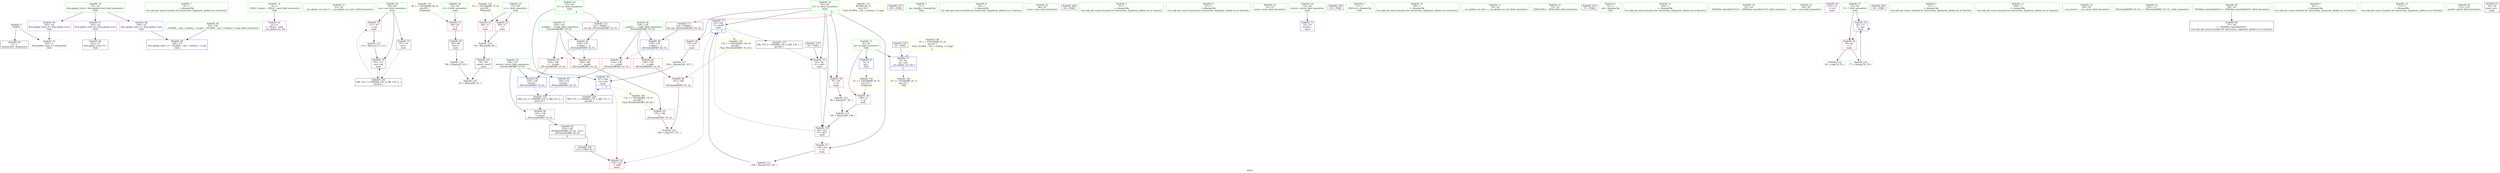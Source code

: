 digraph "SVFG" {
	label="SVFG";

	Node0x55873339deb0 [shape=record,color=grey,label="{NodeID: 0\nNullPtr}"];
	Node0x55873339deb0 -> Node0x5587333a6240[style=solid];
	Node0x55873339deb0 -> Node0x5587333a8d10[style=solid];
	Node0x5587333a44d0 [shape=record,color=green,label="{NodeID: 7\n70\<--1\n\<--dummyObj\nCan only get source location for instruction, argument, global var or function.}"];
	Node0x5587333a4b20 [shape=record,color=green,label="{NodeID: 14\n4\<--6\n_ZStL8__ioinit\<--_ZStL8__ioinit_field_insensitive\nGlob }"];
	Node0x5587333a4b20 -> Node0x5587333a6780[style=solid];
	Node0x5587333a5220 [shape=record,color=green,label="{NodeID: 21\n41\<--42\n__cxx_global_var_init.1\<--__cxx_global_var_init.1_field_insensitive\n}"];
	Node0x5587333a5860 [shape=record,color=green,label="{NodeID: 28\n63\<--64\ncas\<--cas_field_insensitive\nmain\n}"];
	Node0x5587333a5860 -> Node0x5587333a8050[style=solid];
	Node0x5587333a5860 -> Node0x5587333a8fb0[style=solid];
	Node0x5587333a5860 -> Node0x5587333a9490[style=solid];
	Node0x5587333ac240 [shape=record,color=grey,label="{NodeID: 118\n86 = Binary(87, 85, )\n}"];
	Node0x5587333ac240 -> Node0x5587333ac540[style=solid];
	Node0x5587333a5ed0 [shape=record,color=green,label="{NodeID: 35\n136\<--137\nretval\<--retval_field_insensitive\n_ZSt3minIdERKT_S2_S2_\n}"];
	Node0x5587333a5ed0 -> Node0x5587333a8460[style=solid];
	Node0x5587333a5ed0 -> Node0x5587333a9700[style=solid];
	Node0x5587333a5ed0 -> Node0x5587333a97d0[style=solid];
	Node0x5587333a6510 [shape=record,color=black,label="{NodeID: 42\n85\<--84\nconv\<--\nmain\n}"];
	Node0x5587333a6510 -> Node0x5587333ac240[style=solid];
	Node0x5587333b2790 [shape=record,color=yellow,style=double,label="{NodeID: 132\n7V_1 = ENCHI(MR_7V_0)\npts\{58 \}\nFun[main]}"];
	Node0x5587333b2790 -> Node0x5587333a7d10[style=dashed];
	Node0x5587333b2790 -> Node0x5587333a7de0[style=dashed];
	Node0x5587333a7b40 [shape=record,color=purple,label="{NodeID: 49\n165\<--14\nllvm.global_ctors_2\<--llvm.global_ctors\nGlob }"];
	Node0x5587333a7b40 -> Node0x5587333a8d10[style=solid];
	Node0x5587333b2de0 [shape=record,color=yellow,style=double,label="{NodeID: 139\n15V_1 = ENCHI(MR_15V_0)\npts\{66 \}\nFun[_ZSt3minIdERKT_S2_S2_]}"];
	Node0x5587333b2de0 -> Node0x5587333a8940[style=dashed];
	Node0x5587333a8120 [shape=record,color=red,label="{NodeID: 56\n97\<--65\n\<--r1\nmain\n}"];
	Node0x5587333a8120 -> Node0x5587333ac6c0[style=solid];
	Node0x5587333a86d0 [shape=record,color=red,label="{NodeID: 63\n144\<--140\n\<--__b.addr\n_ZSt3minIdERKT_S2_S2_\n}"];
	Node0x5587333a86d0 -> Node0x5587333a8870[style=solid];
	Node0x5587333b44c0 [shape=record,color=yellow,style=double,label="{NodeID: 153\nRETMU(2V_2)\npts\{10 \}\nFun[_GLOBAL__sub_I_coolwyj_1_0.cpp]}"];
	Node0x5587333a8d10 [shape=record,color=blue, style = dotted,label="{NodeID: 70\n165\<--3\nllvm.global_ctors_2\<--dummyVal\nGlob }"];
	Node0x5587333a92f0 [shape=record,color=blue,label="{NodeID: 77\n65\<--104\nr1\<--mul8\nmain\n|{|<s3>8}}"];
	Node0x5587333a92f0 -> Node0x5587333a82c0[style=dashed];
	Node0x5587333a92f0 -> Node0x5587333a8390[style=dashed];
	Node0x5587333a92f0 -> Node0x5587333b1080[style=dashed];
	Node0x5587333a92f0:s3 -> Node0x5587333b2de0[style=dashed,color=red];
	Node0x5587333baca0 [shape=record,color=black,label="{NodeID: 167\n120 = PHI()\n}"];
	Node0x5587333a3690 [shape=record,color=green,label="{NodeID: 1\n7\<--1\n__dso_handle\<--dummyObj\nGlob }"];
	Node0x5587333a4560 [shape=record,color=green,label="{NodeID: 8\n78\<--1\n\<--dummyObj\nCan only get source location for instruction, argument, global var or function.}"];
	Node0x5587333a4c20 [shape=record,color=green,label="{NodeID: 15\n8\<--10\npi\<--pi_field_insensitive\nGlob }"];
	Node0x5587333a4c20 -> Node0x5587333a7c40[style=solid];
	Node0x5587333a4c20 -> Node0x5587333a8a10[style=solid];
	Node0x5587333a4c20 -> Node0x5587333a8e10[style=solid];
	Node0x5587333a5320 [shape=record,color=green,label="{NodeID: 22\n46\<--47\nacos\<--acos_field_insensitive\n}"];
	Node0x5587333a5930 [shape=record,color=green,label="{NodeID: 29\n65\<--66\nr1\<--r1_field_insensitive\nmain\n|{|<s6>8}}"];
	Node0x5587333a5930 -> Node0x5587333a8120[style=solid];
	Node0x5587333a5930 -> Node0x5587333a81f0[style=solid];
	Node0x5587333a5930 -> Node0x5587333a82c0[style=solid];
	Node0x5587333a5930 -> Node0x5587333a9150[style=solid];
	Node0x5587333a5930 -> Node0x5587333a9220[style=solid];
	Node0x5587333a5930 -> Node0x5587333a92f0[style=solid];
	Node0x5587333a5930:s6 -> Node0x5587333bb250[style=solid,color=red];
	Node0x5587333ac3c0 [shape=record,color=grey,label="{NodeID: 119\n90 = Binary(88, 89, )\n}"];
	Node0x5587333ac3c0 -> Node0x5587333a65e0[style=solid];
	Node0x5587333a5fa0 [shape=record,color=green,label="{NodeID: 36\n138\<--139\n__a.addr\<--__a.addr_field_insensitive\n_ZSt3minIdERKT_S2_S2_\n}"];
	Node0x5587333a5fa0 -> Node0x5587333a8530[style=solid];
	Node0x5587333a5fa0 -> Node0x5587333a8600[style=solid];
	Node0x5587333a5fa0 -> Node0x5587333a9560[style=solid];
	Node0x5587333b0b80 [shape=record,color=black,label="{NodeID: 126\nMR_13V_3 = PHI(MR_13V_4, MR_13V_2, )\npts\{64 \}\n}"];
	Node0x5587333b0b80 -> Node0x5587333a8050[style=dashed];
	Node0x5587333b0b80 -> Node0x5587333a9490[style=dashed];
	Node0x5587333a65e0 [shape=record,color=black,label="{NodeID: 43\n91\<--90\nconv4\<--mul3\nmain\n}"];
	Node0x5587333a65e0 -> Node0x5587333ac540[style=solid];
	Node0x5587333b2870 [shape=record,color=yellow,style=double,label="{NodeID: 133\n9V_1 = ENCHI(MR_9V_0)\npts\{60 \}\nFun[main]}"];
	Node0x5587333b2870 -> Node0x5587333a7eb0[style=dashed];
	Node0x5587333a7c40 [shape=record,color=red,label="{NodeID: 50\n100\<--8\n\<--pi\nmain\n}"];
	Node0x5587333a7c40 -> Node0x5587333abc40[style=solid];
	Node0x5587333b2ef0 [shape=record,color=yellow,style=double,label="{NodeID: 140\n17V_1 = ENCHI(MR_17V_0)\npts\{68 \}\nFun[_ZSt3minIdERKT_S2_S2_]}"];
	Node0x5587333b2ef0 -> Node0x5587333a8870[style=dashed];
	Node0x5587333a81f0 [shape=record,color=red,label="{NodeID: 57\n103\<--65\n\<--r1\nmain\n}"];
	Node0x5587333a81f0 -> Node0x5587333abac0[style=solid];
	Node0x5587333a87a0 [shape=record,color=red,label="{NodeID: 64\n150\<--140\n\<--__b.addr\n_ZSt3minIdERKT_S2_S2_\n}"];
	Node0x5587333a87a0 -> Node0x5587333a9700[style=solid];
	Node0x5587333a8e10 [shape=record,color=blue,label="{NodeID: 71\n8\<--44\npi\<--call\n__cxx_global_var_init.1\n|{<s0>11}}"];
	Node0x5587333a8e10:s0 -> Node0x5587333b4e00[style=dashed,color=blue];
	Node0x5587333a93c0 [shape=record,color=blue,label="{NodeID: 78\n67\<--108\nr2\<--sub\nmain\n|{|<s2>8}}"];
	Node0x5587333a93c0 -> Node0x5587333a8390[style=dashed];
	Node0x5587333a93c0 -> Node0x5587333b1580[style=dashed];
	Node0x5587333a93c0:s2 -> Node0x5587333b2ef0[style=dashed,color=red];
	Node0x5587333bad70 [shape=record,color=black,label="{NodeID: 168\n82 = PHI()\n}"];
	Node0x5587333a3720 [shape=record,color=green,label="{NodeID: 2\n9\<--1\n\<--dummyObj\nCan only get source location for instruction, argument, global var or function.}"];
	Node0x5587333a4620 [shape=record,color=green,label="{NodeID: 9\n87\<--1\n\<--dummyObj\nCan only get source location for instruction, argument, global var or function.}"];
	Node0x5587333a4d20 [shape=record,color=green,label="{NodeID: 16\n14\<--18\nllvm.global_ctors\<--llvm.global_ctors_field_insensitive\nGlob }"];
	Node0x5587333a4d20 -> Node0x5587333a6920[style=solid];
	Node0x5587333a4d20 -> Node0x5587333a7a40[style=solid];
	Node0x5587333a4d20 -> Node0x5587333a7b40[style=solid];
	Node0x5587333a5420 [shape=record,color=green,label="{NodeID: 23\n52\<--53\nmain\<--main_field_insensitive\n}"];
	Node0x5587333abac0 [shape=record,color=grey,label="{NodeID: 113\n104 = Binary(103, 105, )\n}"];
	Node0x5587333abac0 -> Node0x5587333a92f0[style=solid];
	Node0x5587333a5a00 [shape=record,color=green,label="{NodeID: 30\n67\<--68\nr2\<--r2_field_insensitive\nmain\n|{|<s1>8}}"];
	Node0x5587333a5a00 -> Node0x5587333a93c0[style=solid];
	Node0x5587333a5a00:s1 -> Node0x5587333bb3e0[style=solid,color=red];
	Node0x5587333ac540 [shape=record,color=grey,label="{NodeID: 120\n92 = Binary(86, 91, )\n}"];
	Node0x5587333a6070 [shape=record,color=green,label="{NodeID: 37\n140\<--141\n__b.addr\<--__b.addr_field_insensitive\n_ZSt3minIdERKT_S2_S2_\n}"];
	Node0x5587333a6070 -> Node0x5587333a86d0[style=solid];
	Node0x5587333a6070 -> Node0x5587333a87a0[style=solid];
	Node0x5587333a6070 -> Node0x5587333a9630[style=solid];
	Node0x5587333b1080 [shape=record,color=black,label="{NodeID: 127\nMR_15V_2 = PHI(MR_15V_5, MR_15V_1, )\npts\{66 \}\n}"];
	Node0x5587333b1080 -> Node0x5587333a9150[style=dashed];
	Node0x5587333a66b0 [shape=record,color=black,label="{NodeID: 44\n133\<--156\n_ZSt3minIdERKT_S2_S2__ret\<--\n_ZSt3minIdERKT_S2_S2_\n|{<s0>8}}"];
	Node0x5587333a66b0:s0 -> Node0x5587333ba240[style=solid,color=blue];
	Node0x5587333a7d10 [shape=record,color=red,label="{NodeID: 51\n88\<--57\n\<--v\nmain\n}"];
	Node0x5587333a7d10 -> Node0x5587333ac3c0[style=solid];
	Node0x5587333a82c0 [shape=record,color=red,label="{NodeID: 58\n107\<--65\n\<--r1\nmain\n}"];
	Node0x5587333a82c0 -> Node0x5587333ac0c0[style=solid];
	Node0x5587333a8870 [shape=record,color=red,label="{NodeID: 65\n145\<--144\n\<--\n_ZSt3minIdERKT_S2_S2_\n}"];
	Node0x5587333a8870 -> Node0x5587333ac840[style=solid];
	Node0x5587333a8ee0 [shape=record,color=blue,label="{NodeID: 72\n55\<--70\nretval\<--\nmain\n}"];
	Node0x5587333b4e00 [shape=record,color=yellow,style=double,label="{NodeID: 162\n2V_2 = CSCHI(MR_2V_1)\npts\{10 \}\nCS[]}"];
	Node0x5587333a9490 [shape=record,color=blue,label="{NodeID: 79\n63\<--112\ncas\<--inc\nmain\n}"];
	Node0x5587333a9490 -> Node0x5587333b0b80[style=dashed];
	Node0x5587333baff0 [shape=record,color=black,label="{NodeID: 169\n83 = PHI()\n}"];
	Node0x5587333a39d0 [shape=record,color=green,label="{NodeID: 3\n11\<--1\n_ZSt3cin\<--dummyObj\nGlob }"];
	Node0x5587333a4720 [shape=record,color=green,label="{NodeID: 10\n99\<--1\n\<--dummyObj\nCan only get source location for instruction, argument, global var or function.}"];
	Node0x5587333a4e20 [shape=record,color=green,label="{NodeID: 17\n19\<--20\n__cxx_global_var_init\<--__cxx_global_var_init_field_insensitive\n}"];
	Node0x5587333a5520 [shape=record,color=green,label="{NodeID: 24\n55\<--56\nretval\<--retval_field_insensitive\nmain\n}"];
	Node0x5587333a5520 -> Node0x5587333a8ee0[style=solid];
	Node0x5587333abc40 [shape=record,color=grey,label="{NodeID: 114\n101 = Binary(98, 100, )\n}"];
	Node0x5587333abc40 -> Node0x5587333a9220[style=solid];
	Node0x5587333a5ad0 [shape=record,color=green,label="{NodeID: 31\n73\<--74\n_ZNSirsERi\<--_ZNSirsERi_field_insensitive\n}"];
	Node0x5587333ac6c0 [shape=record,color=grey,label="{NodeID: 121\n98 = Binary(97, 99, )\n}"];
	Node0x5587333ac6c0 -> Node0x5587333abc40[style=solid];
	Node0x5587333a6140 [shape=record,color=green,label="{NodeID: 38\n16\<--158\n_GLOBAL__sub_I_coolwyj_1_0.cpp\<--_GLOBAL__sub_I_coolwyj_1_0.cpp_field_insensitive\n}"];
	Node0x5587333a6140 -> Node0x5587333a8c10[style=solid];
	Node0x5587333b1580 [shape=record,color=black,label="{NodeID: 128\nMR_17V_2 = PHI(MR_17V_3, MR_17V_1, )\npts\{68 \}\n}"];
	Node0x5587333b1580 -> Node0x5587333a93c0[style=dashed];
	Node0x5587333a6780 [shape=record,color=purple,label="{NodeID: 45\n25\<--4\n\<--_ZStL8__ioinit\n__cxx_global_var_init\n}"];
	Node0x5587333a7de0 [shape=record,color=red,label="{NodeID: 52\n89\<--57\n\<--v\nmain\n}"];
	Node0x5587333a7de0 -> Node0x5587333ac3c0[style=solid];
	Node0x5587333a8390 [shape=record,color=red,label="{NodeID: 59\n118\<--115\n\<--call9\nmain\n}"];
	Node0x5587333a8940 [shape=record,color=red,label="{NodeID: 66\n147\<--146\n\<--\n_ZSt3minIdERKT_S2_S2_\n}"];
	Node0x5587333a8940 -> Node0x5587333ac840[style=solid];
	Node0x5587333a8fb0 [shape=record,color=blue,label="{NodeID: 73\n63\<--70\ncas\<--\nmain\n}"];
	Node0x5587333a8fb0 -> Node0x5587333b0b80[style=dashed];
	Node0x55873321dee0 [shape=record,color=black,label="{NodeID: 163\n72 = PHI()\n}"];
	Node0x5587333a9560 [shape=record,color=blue,label="{NodeID: 80\n138\<--134\n__a.addr\<--__a\n_ZSt3minIdERKT_S2_S2_\n}"];
	Node0x5587333a9560 -> Node0x5587333a8530[style=dashed];
	Node0x5587333a9560 -> Node0x5587333a8600[style=dashed];
	Node0x5587333bb0f0 [shape=record,color=black,label="{NodeID: 170\n93 = PHI()\n}"];
	Node0x5587333bb0f0 -> Node0x5587333a9150[style=solid];
	Node0x5587333a3a60 [shape=record,color=green,label="{NodeID: 4\n12\<--1\n.str\<--dummyObj\nGlob }"];
	Node0x5587333a4820 [shape=record,color=green,label="{NodeID: 11\n105\<--1\n\<--dummyObj\nCan only get source location for instruction, argument, global var or function.}"];
	Node0x5587333a4f20 [shape=record,color=green,label="{NodeID: 18\n23\<--24\n_ZNSt8ios_base4InitC1Ev\<--_ZNSt8ios_base4InitC1Ev_field_insensitive\n}"];
	Node0x5587333a55f0 [shape=record,color=green,label="{NodeID: 25\n57\<--58\nv\<--v_field_insensitive\nmain\n}"];
	Node0x5587333a55f0 -> Node0x5587333a7d10[style=solid];
	Node0x5587333a55f0 -> Node0x5587333a7de0[style=solid];
	Node0x5587333abdc0 [shape=record,color=grey,label="{NodeID: 115\n112 = Binary(111, 113, )\n}"];
	Node0x5587333abdc0 -> Node0x5587333a9490[style=solid];
	Node0x5587333a5bd0 [shape=record,color=green,label="{NodeID: 32\n94\<--95\nasin\<--asin_field_insensitive\n}"];
	Node0x5587333ac840 [shape=record,color=grey,label="{NodeID: 122\n148 = cmp(145, 147, )\n}"];
	Node0x5587333a6240 [shape=record,color=black,label="{NodeID: 39\n2\<--3\ndummyVal\<--dummyVal\n}"];
	Node0x5587333a6850 [shape=record,color=purple,label="{NodeID: 46\n119\<--12\n\<--.str\nmain\n}"];
	Node0x5587333a7eb0 [shape=record,color=red,label="{NodeID: 53\n84\<--59\n\<--d\nmain\n}"];
	Node0x5587333a7eb0 -> Node0x5587333a6510[style=solid];
	Node0x5587333a8460 [shape=record,color=red,label="{NodeID: 60\n156\<--136\n\<--retval\n_ZSt3minIdERKT_S2_S2_\n}"];
	Node0x5587333a8460 -> Node0x5587333a66b0[style=solid];
	Node0x5587333a8a10 [shape=record,color=blue,label="{NodeID: 67\n8\<--9\npi\<--\nGlob }"];
	Node0x5587333a8a10 -> Node0x5587333b25a0[style=dashed];
	Node0x5587333a9080 [shape=record,color=blue,label="{NodeID: 74\n61\<--77\nT\<--dec\nmain\n}"];
	Node0x5587333a9080 -> Node0x5587333a7f80[style=dashed];
	Node0x5587333a9080 -> Node0x5587333a9080[style=dashed];
	Node0x5587333b9fe0 [shape=record,color=black,label="{NodeID: 164\n26 = PHI()\n}"];
	Node0x5587333a9630 [shape=record,color=blue,label="{NodeID: 81\n140\<--135\n__b.addr\<--__b\n_ZSt3minIdERKT_S2_S2_\n}"];
	Node0x5587333a9630 -> Node0x5587333a86d0[style=dashed];
	Node0x5587333a9630 -> Node0x5587333a87a0[style=dashed];
	Node0x5587333bb250 [shape=record,color=black,label="{NodeID: 171\n134 = PHI(65, )\n0th arg _ZSt3minIdERKT_S2_S2_ }"];
	Node0x5587333bb250 -> Node0x5587333a9560[style=solid];
	Node0x5587333a3af0 [shape=record,color=green,label="{NodeID: 5\n15\<--1\n\<--dummyObj\nCan only get source location for instruction, argument, global var or function.}"];
	Node0x5587333a4920 [shape=record,color=green,label="{NodeID: 12\n109\<--1\n\<--dummyObj\nCan only get source location for instruction, argument, global var or function.}"];
	Node0x5587333a5020 [shape=record,color=green,label="{NodeID: 19\n29\<--30\n__cxa_atexit\<--__cxa_atexit_field_insensitive\n}"];
	Node0x5587333a56c0 [shape=record,color=green,label="{NodeID: 26\n59\<--60\nd\<--d_field_insensitive\nmain\n}"];
	Node0x5587333a56c0 -> Node0x5587333a7eb0[style=solid];
	Node0x5587333abf40 [shape=record,color=grey,label="{NodeID: 116\n77 = Binary(76, 78, )\n}"];
	Node0x5587333abf40 -> Node0x5587333a9080[style=solid];
	Node0x5587333a5cd0 [shape=record,color=green,label="{NodeID: 33\n116\<--117\n_ZSt3minIdERKT_S2_S2_\<--_ZSt3minIdERKT_S2_S2__field_insensitive\n}"];
	Node0x5587333ac9c0 [shape=record,color=grey,label="{NodeID: 123\n80 = cmp(76, 70, )\n}"];
	Node0x5587333a6340 [shape=record,color=black,label="{NodeID: 40\n27\<--28\n\<--_ZNSt8ios_base4InitD1Ev\nCan only get source location for instruction, argument, global var or function.}"];
	Node0x5587333b25a0 [shape=record,color=yellow,style=double,label="{NodeID: 130\n2V_1 = ENCHI(MR_2V_0)\npts\{10 \}\nFun[main]}"];
	Node0x5587333b25a0 -> Node0x5587333a7c40[style=dashed];
	Node0x5587333a6920 [shape=record,color=purple,label="{NodeID: 47\n163\<--14\nllvm.global_ctors_0\<--llvm.global_ctors\nGlob }"];
	Node0x5587333a6920 -> Node0x5587333a8b10[style=solid];
	Node0x5587333a7f80 [shape=record,color=red,label="{NodeID: 54\n76\<--61\n\<--T\nmain\n}"];
	Node0x5587333a7f80 -> Node0x5587333abf40[style=solid];
	Node0x5587333a7f80 -> Node0x5587333ac9c0[style=solid];
	Node0x5587333a8530 [shape=record,color=red,label="{NodeID: 61\n146\<--138\n\<--__a.addr\n_ZSt3minIdERKT_S2_S2_\n}"];
	Node0x5587333a8530 -> Node0x5587333a8940[style=solid];
	Node0x5587333a8b10 [shape=record,color=blue,label="{NodeID: 68\n163\<--15\nllvm.global_ctors_0\<--\nGlob }"];
	Node0x5587333a9150 [shape=record,color=blue,label="{NodeID: 75\n65\<--93\nr1\<--call5\nmain\n}"];
	Node0x5587333a9150 -> Node0x5587333a8120[style=dashed];
	Node0x5587333a9150 -> Node0x5587333a9220[style=dashed];
	Node0x5587333ba0e0 [shape=record,color=black,label="{NodeID: 165\n44 = PHI()\n}"];
	Node0x5587333ba0e0 -> Node0x5587333a8e10[style=solid];
	Node0x5587333a9700 [shape=record,color=blue,label="{NodeID: 82\n136\<--150\nretval\<--\n_ZSt3minIdERKT_S2_S2_\n}"];
	Node0x5587333a9700 -> Node0x5587333b0180[style=dashed];
	Node0x5587333bb3e0 [shape=record,color=black,label="{NodeID: 172\n135 = PHI(67, )\n1st arg _ZSt3minIdERKT_S2_S2_ }"];
	Node0x5587333bb3e0 -> Node0x5587333a9630[style=solid];
	Node0x5587333a4440 [shape=record,color=green,label="{NodeID: 6\n45\<--1\n\<--dummyObj\nCan only get source location for instruction, argument, global var or function.}"];
	Node0x5587333a4a20 [shape=record,color=green,label="{NodeID: 13\n113\<--1\n\<--dummyObj\nCan only get source location for instruction, argument, global var or function.}"];
	Node0x5587333a5120 [shape=record,color=green,label="{NodeID: 20\n28\<--34\n_ZNSt8ios_base4InitD1Ev\<--_ZNSt8ios_base4InitD1Ev_field_insensitive\n}"];
	Node0x5587333a5120 -> Node0x5587333a6340[style=solid];
	Node0x5587333a5790 [shape=record,color=green,label="{NodeID: 27\n61\<--62\nT\<--T_field_insensitive\nmain\n}"];
	Node0x5587333a5790 -> Node0x5587333a7f80[style=solid];
	Node0x5587333a5790 -> Node0x5587333a9080[style=solid];
	Node0x5587333ac0c0 [shape=record,color=grey,label="{NodeID: 117\n108 = Binary(109, 107, )\n}"];
	Node0x5587333ac0c0 -> Node0x5587333a93c0[style=solid];
	Node0x5587333a5dd0 [shape=record,color=green,label="{NodeID: 34\n121\<--122\nprintf\<--printf_field_insensitive\n}"];
	Node0x5587333b0180 [shape=record,color=black,label="{NodeID: 124\nMR_21V_3 = PHI(MR_21V_4, MR_21V_2, )\npts\{137 \}\n}"];
	Node0x5587333b0180 -> Node0x5587333a8460[style=dashed];
	Node0x5587333a6440 [shape=record,color=black,label="{NodeID: 41\n54\<--70\nmain_ret\<--\nmain\n}"];
	Node0x5587333a7a40 [shape=record,color=purple,label="{NodeID: 48\n164\<--14\nllvm.global_ctors_1\<--llvm.global_ctors\nGlob }"];
	Node0x5587333a7a40 -> Node0x5587333a8c10[style=solid];
	Node0x5587333b2cd0 [shape=record,color=yellow,style=double,label="{NodeID: 138\n2V_1 = ENCHI(MR_2V_0)\npts\{10 \}\nFun[_GLOBAL__sub_I_coolwyj_1_0.cpp]|{<s0>11}}"];
	Node0x5587333b2cd0:s0 -> Node0x5587333a8e10[style=dashed,color=red];
	Node0x5587333a8050 [shape=record,color=red,label="{NodeID: 55\n111\<--63\n\<--cas\nmain\n}"];
	Node0x5587333a8050 -> Node0x5587333abdc0[style=solid];
	Node0x5587333a8600 [shape=record,color=red,label="{NodeID: 62\n153\<--138\n\<--__a.addr\n_ZSt3minIdERKT_S2_S2_\n}"];
	Node0x5587333a8600 -> Node0x5587333a97d0[style=solid];
	Node0x5587333a8c10 [shape=record,color=blue,label="{NodeID: 69\n164\<--16\nllvm.global_ctors_1\<--_GLOBAL__sub_I_coolwyj_1_0.cpp\nGlob }"];
	Node0x5587333a9220 [shape=record,color=blue,label="{NodeID: 76\n65\<--101\nr1\<--div7\nmain\n}"];
	Node0x5587333a9220 -> Node0x5587333a81f0[style=dashed];
	Node0x5587333a9220 -> Node0x5587333a92f0[style=dashed];
	Node0x5587333ba240 [shape=record,color=black,label="{NodeID: 166\n115 = PHI(133, )\n}"];
	Node0x5587333ba240 -> Node0x5587333a8390[style=solid];
	Node0x5587333a97d0 [shape=record,color=blue,label="{NodeID: 83\n136\<--153\nretval\<--\n_ZSt3minIdERKT_S2_S2_\n}"];
	Node0x5587333a97d0 -> Node0x5587333b0180[style=dashed];
}

